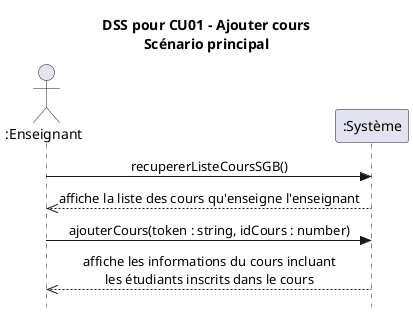 @startuml
skinparam style strictuml
skinparam defaultfontname Verdana
skinparam sequence {
    MessageAlign center
}
title DSS pour <b>CU01 - Ajouter cours</b>\nScénario principal
actor ":Enseignant" as e
participant ":Système" as s
e->s : recupererListeCoursSGB()
s-->>e : affiche la liste des cours qu'enseigne l'enseignant
e->s : ajouterCours(token : string, idCours : number)
e<<--s : affiche les informations du cours incluant\nles étudiants inscrits dans le cours
@enduml